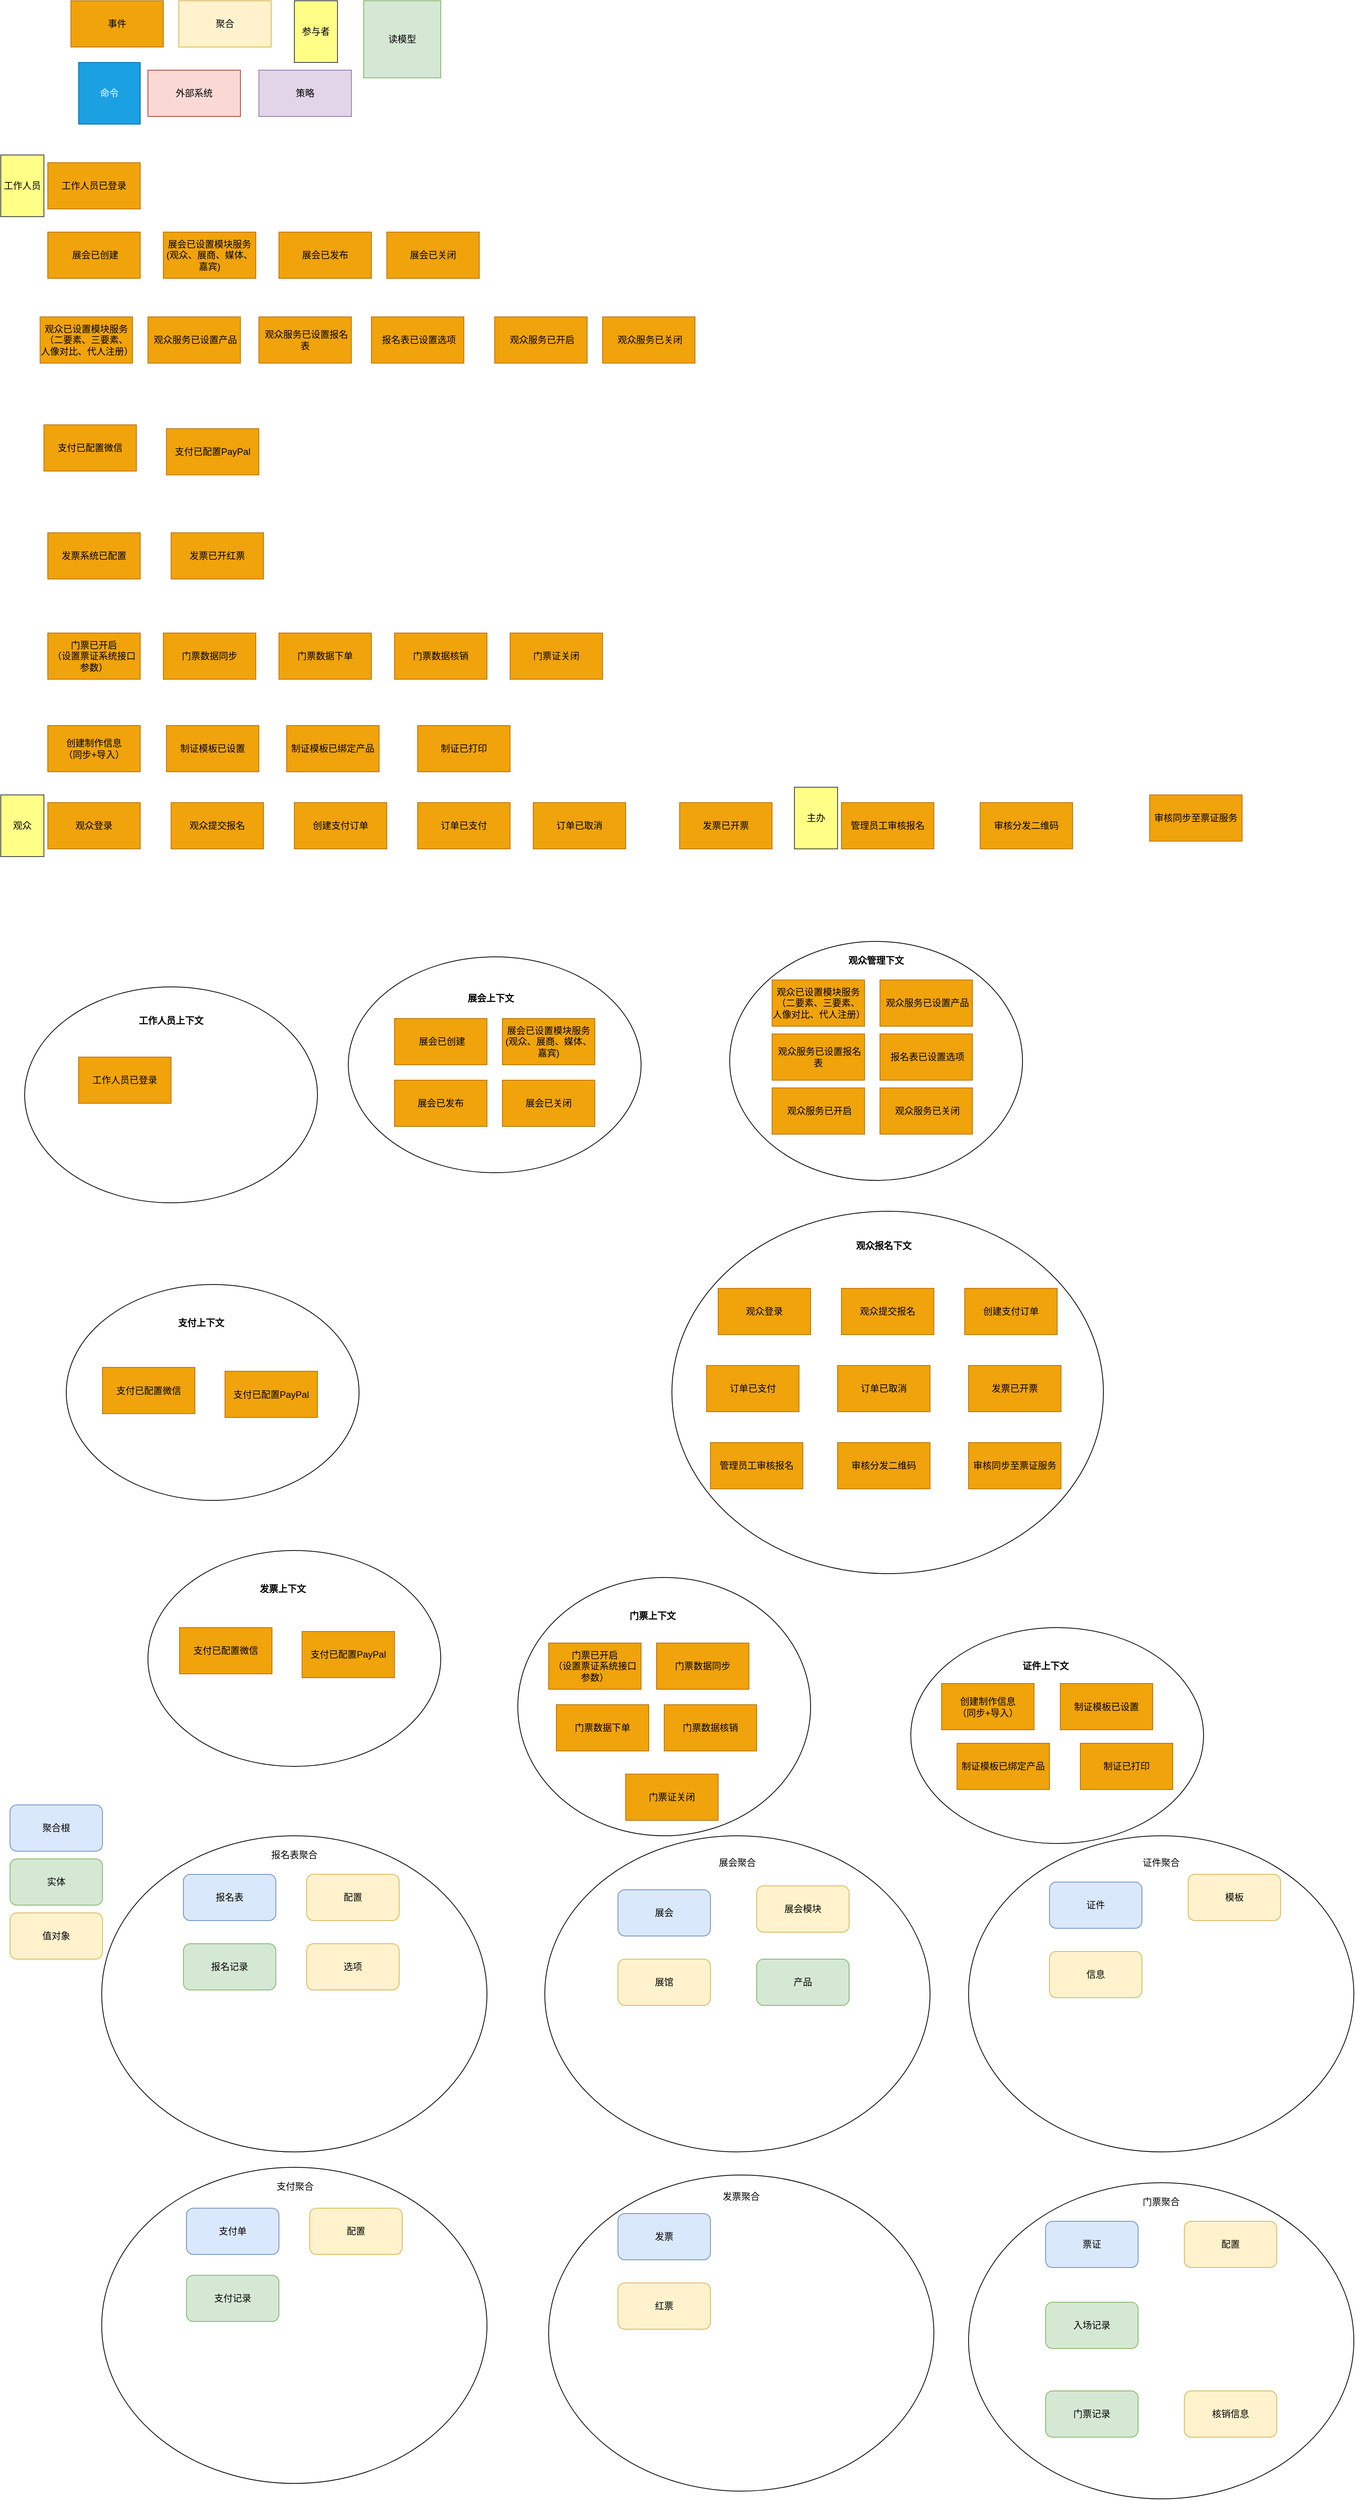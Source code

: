 <mxfile version="25.0.3">
  <diagram name="第 1 页" id="Tm8wjcbFjeaA6EBHHuMP">
    <mxGraphModel dx="2219" dy="961" grid="1" gridSize="10" guides="1" tooltips="1" connect="1" arrows="1" fold="1" page="1" pageScale="1" pageWidth="827" pageHeight="1169" math="0" shadow="0">
      <root>
        <mxCell id="0" />
        <mxCell id="1" parent="0" />
        <mxCell id="0bBEa5JM60ahN9PU3Rlk-1" value="" style="group;movable=0;resizable=0;rotatable=0;deletable=0;editable=0;locked=1;connectable=0;" parent="1" vertex="1" connectable="0">
          <mxGeometry x="110" y="30" width="480" height="160" as="geometry" />
        </mxCell>
        <mxCell id="0bBEa5JM60ahN9PU3Rlk-2" value="事件" style="rounded=0;whiteSpace=wrap;html=1;fillColor=#f0a30a;strokeColor=#BD7000;fontColor=#000000;" parent="0bBEa5JM60ahN9PU3Rlk-1" vertex="1">
          <mxGeometry width="120" height="60" as="geometry" />
        </mxCell>
        <mxCell id="0bBEa5JM60ahN9PU3Rlk-3" value="聚合" style="rounded=0;whiteSpace=wrap;html=1;fillColor=#fff2cc;strokeColor=#d6b656;" parent="0bBEa5JM60ahN9PU3Rlk-1" vertex="1">
          <mxGeometry x="140" width="120" height="60" as="geometry" />
        </mxCell>
        <mxCell id="0bBEa5JM60ahN9PU3Rlk-4" value="命令" style="rounded=0;whiteSpace=wrap;html=1;fillColor=#1ba1e2;strokeColor=#006EAF;fontColor=#ffffff;" parent="0bBEa5JM60ahN9PU3Rlk-1" vertex="1">
          <mxGeometry x="10" y="80" width="80" height="80" as="geometry" />
        </mxCell>
        <mxCell id="0bBEa5JM60ahN9PU3Rlk-5" value="外部系统" style="rounded=0;whiteSpace=wrap;html=1;fillColor=#fad9d5;strokeColor=#ae4132;" parent="0bBEa5JM60ahN9PU3Rlk-1" vertex="1">
          <mxGeometry x="100" y="90" width="120" height="60" as="geometry" />
        </mxCell>
        <mxCell id="0bBEa5JM60ahN9PU3Rlk-6" value="参与者" style="rounded=0;whiteSpace=wrap;html=1;fillColor=#ffff88;strokeColor=#36393d;" parent="0bBEa5JM60ahN9PU3Rlk-1" vertex="1">
          <mxGeometry x="290" width="56" height="80" as="geometry" />
        </mxCell>
        <mxCell id="0bBEa5JM60ahN9PU3Rlk-7" value="策略" style="rounded=0;whiteSpace=wrap;html=1;fillColor=#e1d5e7;strokeColor=#9673a6;" parent="0bBEa5JM60ahN9PU3Rlk-1" vertex="1">
          <mxGeometry x="244" y="90" width="120" height="60" as="geometry" />
        </mxCell>
        <mxCell id="0bBEa5JM60ahN9PU3Rlk-8" value="读模型" style="rounded=0;whiteSpace=wrap;html=1;fillColor=#d5e8d4;strokeColor=#82b366;" parent="0bBEa5JM60ahN9PU3Rlk-1" vertex="1">
          <mxGeometry x="380" width="100" height="100" as="geometry" />
        </mxCell>
        <mxCell id="0bBEa5JM60ahN9PU3Rlk-9" value="&amp;nbsp;展会已创建" style="rounded=0;whiteSpace=wrap;html=1;fillColor=#f0a30a;strokeColor=#BD7000;fontColor=#000000;" parent="1" vertex="1">
          <mxGeometry x="80" y="330" width="120" height="60" as="geometry" />
        </mxCell>
        <mxCell id="0bBEa5JM60ahN9PU3Rlk-10" value="展会已设置模块服务&lt;div&gt;(观众、展商、媒体、嘉宾)&lt;/div&gt;" style="rounded=0;whiteSpace=wrap;html=1;fillColor=#f0a30a;strokeColor=#BD7000;fontColor=#000000;" parent="1" vertex="1">
          <mxGeometry x="230" y="330" width="120" height="60" as="geometry" />
        </mxCell>
        <mxCell id="0bBEa5JM60ahN9PU3Rlk-11" value="展会已发布" style="rounded=0;whiteSpace=wrap;html=1;fillColor=#f0a30a;strokeColor=#BD7000;fontColor=#000000;" parent="1" vertex="1">
          <mxGeometry x="380" y="330" width="120" height="60" as="geometry" />
        </mxCell>
        <mxCell id="0bBEa5JM60ahN9PU3Rlk-12" value="展会已关闭" style="rounded=0;whiteSpace=wrap;html=1;fillColor=#f0a30a;strokeColor=#BD7000;fontColor=#000000;" parent="1" vertex="1">
          <mxGeometry x="520" y="330" width="120" height="60" as="geometry" />
        </mxCell>
        <mxCell id="0bBEa5JM60ahN9PU3Rlk-13" value="&amp;nbsp;观众服务已设置产品" style="rounded=0;whiteSpace=wrap;html=1;fillColor=#f0a30a;strokeColor=#BD7000;fontColor=#000000;" parent="1" vertex="1">
          <mxGeometry x="210" y="440" width="120" height="60" as="geometry" />
        </mxCell>
        <mxCell id="0bBEa5JM60ahN9PU3Rlk-14" value="&amp;nbsp;观众服务已开启" style="rounded=0;whiteSpace=wrap;html=1;fillColor=#f0a30a;strokeColor=#BD7000;fontColor=#000000;" parent="1" vertex="1">
          <mxGeometry x="660" y="440" width="120" height="60" as="geometry" />
        </mxCell>
        <mxCell id="0bBEa5JM60ahN9PU3Rlk-16" value="&amp;nbsp;观众服务已设置报名表" style="rounded=0;whiteSpace=wrap;html=1;fillColor=#f0a30a;strokeColor=#BD7000;fontColor=#000000;" parent="1" vertex="1">
          <mxGeometry x="354" y="440" width="120" height="60" as="geometry" />
        </mxCell>
        <mxCell id="0bBEa5JM60ahN9PU3Rlk-17" value="&amp;nbsp;报名表已设置选项" style="rounded=0;whiteSpace=wrap;html=1;fillColor=#f0a30a;strokeColor=#BD7000;fontColor=#000000;" parent="1" vertex="1">
          <mxGeometry x="500" y="440" width="120" height="60" as="geometry" />
        </mxCell>
        <mxCell id="0bBEa5JM60ahN9PU3Rlk-18" value="观众提交报名" style="rounded=0;whiteSpace=wrap;html=1;fillColor=#f0a30a;strokeColor=#BD7000;fontColor=#000000;" parent="1" vertex="1">
          <mxGeometry x="240" y="1070" width="120" height="60" as="geometry" />
        </mxCell>
        <mxCell id="0bBEa5JM60ahN9PU3Rlk-19" value="管理员工审核报名" style="rounded=0;whiteSpace=wrap;html=1;fillColor=#f0a30a;strokeColor=#BD7000;fontColor=#000000;" parent="1" vertex="1">
          <mxGeometry x="1110" y="1070" width="120" height="60" as="geometry" />
        </mxCell>
        <mxCell id="0bBEa5JM60ahN9PU3Rlk-20" value="审核分发二维码" style="rounded=0;whiteSpace=wrap;html=1;fillColor=#f0a30a;strokeColor=#BD7000;fontColor=#000000;" parent="1" vertex="1">
          <mxGeometry x="1290" y="1070" width="120" height="60" as="geometry" />
        </mxCell>
        <mxCell id="0bBEa5JM60ahN9PU3Rlk-21" value="审核同步至票证服务" style="rounded=0;whiteSpace=wrap;html=1;fillColor=#f0a30a;strokeColor=#BD7000;fontColor=#000000;" parent="1" vertex="1">
          <mxGeometry x="1510" y="1060" width="120" height="60" as="geometry" />
        </mxCell>
        <mxCell id="0bBEa5JM60ahN9PU3Rlk-22" value="创建支付订单" style="rounded=0;whiteSpace=wrap;html=1;fillColor=#f0a30a;strokeColor=#BD7000;fontColor=#000000;" parent="1" vertex="1">
          <mxGeometry x="400" y="1070" width="120" height="60" as="geometry" />
        </mxCell>
        <mxCell id="0bBEa5JM60ahN9PU3Rlk-23" value="&amp;nbsp;观众服务已关闭" style="rounded=0;whiteSpace=wrap;html=1;fillColor=#f0a30a;strokeColor=#BD7000;fontColor=#000000;" parent="1" vertex="1">
          <mxGeometry x="800" y="440" width="120" height="60" as="geometry" />
        </mxCell>
        <mxCell id="0bBEa5JM60ahN9PU3Rlk-24" value="观众已设置模块服务&lt;div&gt;（二要素、三要素、人像对比、代人注册）&lt;/div&gt;" style="rounded=0;whiteSpace=wrap;html=1;fillColor=#f0a30a;strokeColor=#BD7000;fontColor=#000000;" parent="1" vertex="1">
          <mxGeometry x="70" y="440" width="120" height="60" as="geometry" />
        </mxCell>
        <mxCell id="0bBEa5JM60ahN9PU3Rlk-25" value="门票已开启&lt;div&gt;（设置票证系统接口参数）&lt;/div&gt;" style="rounded=0;whiteSpace=wrap;html=1;fillColor=#f0a30a;strokeColor=#BD7000;fontColor=#000000;" parent="1" vertex="1">
          <mxGeometry x="80" y="850" width="120" height="60" as="geometry" />
        </mxCell>
        <mxCell id="0bBEa5JM60ahN9PU3Rlk-26" value="支付已配置微信" style="rounded=0;whiteSpace=wrap;html=1;fillColor=#f0a30a;strokeColor=#BD7000;fontColor=#000000;" parent="1" vertex="1">
          <mxGeometry x="75" y="580" width="120" height="60" as="geometry" />
        </mxCell>
        <mxCell id="0bBEa5JM60ahN9PU3Rlk-27" value="支付已配置PayPal" style="rounded=0;whiteSpace=wrap;html=1;fillColor=#f0a30a;strokeColor=#BD7000;fontColor=#000000;" parent="1" vertex="1">
          <mxGeometry x="234" y="585" width="120" height="60" as="geometry" />
        </mxCell>
        <mxCell id="0bBEa5JM60ahN9PU3Rlk-28" value="门票数据同步" style="rounded=0;whiteSpace=wrap;html=1;fillColor=#f0a30a;strokeColor=#BD7000;fontColor=#000000;" parent="1" vertex="1">
          <mxGeometry x="230" y="850" width="120" height="60" as="geometry" />
        </mxCell>
        <mxCell id="0bBEa5JM60ahN9PU3Rlk-29" value="门票数据下单" style="rounded=0;whiteSpace=wrap;html=1;fillColor=#f0a30a;strokeColor=#BD7000;fontColor=#000000;" parent="1" vertex="1">
          <mxGeometry x="380" y="850" width="120" height="60" as="geometry" />
        </mxCell>
        <mxCell id="0bBEa5JM60ahN9PU3Rlk-30" value="门票数据核销" style="rounded=0;whiteSpace=wrap;html=1;fillColor=#f0a30a;strokeColor=#BD7000;fontColor=#000000;" parent="1" vertex="1">
          <mxGeometry x="530" y="850" width="120" height="60" as="geometry" />
        </mxCell>
        <mxCell id="0bBEa5JM60ahN9PU3Rlk-31" value="门票证关闭" style="rounded=0;whiteSpace=wrap;html=1;fillColor=#f0a30a;strokeColor=#BD7000;fontColor=#000000;" parent="1" vertex="1">
          <mxGeometry x="680" y="850" width="120" height="60" as="geometry" />
        </mxCell>
        <mxCell id="0bBEa5JM60ahN9PU3Rlk-32" value="订单已支付" style="rounded=0;whiteSpace=wrap;html=1;fillColor=#f0a30a;strokeColor=#BD7000;fontColor=#000000;" parent="1" vertex="1">
          <mxGeometry x="560" y="1070" width="120" height="60" as="geometry" />
        </mxCell>
        <mxCell id="0bBEa5JM60ahN9PU3Rlk-33" value="订单已取消" style="rounded=0;whiteSpace=wrap;html=1;fillColor=#f0a30a;strokeColor=#BD7000;fontColor=#000000;" parent="1" vertex="1">
          <mxGeometry x="710" y="1070" width="120" height="60" as="geometry" />
        </mxCell>
        <mxCell id="0bBEa5JM60ahN9PU3Rlk-35" value="制证模板已设置" style="rounded=0;whiteSpace=wrap;html=1;fillColor=#f0a30a;strokeColor=#BD7000;fontColor=#000000;" parent="1" vertex="1">
          <mxGeometry x="234" y="970" width="120" height="60" as="geometry" />
        </mxCell>
        <mxCell id="0bBEa5JM60ahN9PU3Rlk-36" value="制证模板已绑定产品" style="rounded=0;whiteSpace=wrap;html=1;fillColor=#f0a30a;strokeColor=#BD7000;fontColor=#000000;" parent="1" vertex="1">
          <mxGeometry x="390" y="970" width="120" height="60" as="geometry" />
        </mxCell>
        <mxCell id="0bBEa5JM60ahN9PU3Rlk-37" value="制证已打印" style="rounded=0;whiteSpace=wrap;html=1;fillColor=#f0a30a;strokeColor=#BD7000;fontColor=#000000;" parent="1" vertex="1">
          <mxGeometry x="560" y="970" width="120" height="60" as="geometry" />
        </mxCell>
        <mxCell id="0bBEa5JM60ahN9PU3Rlk-38" value="创建制作信息&lt;div&gt;（同步+导入）&lt;/div&gt;" style="rounded=0;whiteSpace=wrap;html=1;fillColor=#f0a30a;strokeColor=#BD7000;fontColor=#000000;" parent="1" vertex="1">
          <mxGeometry x="80" y="970" width="120" height="60" as="geometry" />
        </mxCell>
        <mxCell id="0bBEa5JM60ahN9PU3Rlk-41" value="发票系统已配置" style="rounded=0;whiteSpace=wrap;html=1;fillColor=#f0a30a;strokeColor=#BD7000;fontColor=#000000;" parent="1" vertex="1">
          <mxGeometry x="80" y="720" width="120" height="60" as="geometry" />
        </mxCell>
        <mxCell id="0bBEa5JM60ahN9PU3Rlk-43" value="发票已开票" style="rounded=0;whiteSpace=wrap;html=1;fillColor=#f0a30a;strokeColor=#BD7000;fontColor=#000000;" parent="1" vertex="1">
          <mxGeometry x="900" y="1070" width="120" height="60" as="geometry" />
        </mxCell>
        <mxCell id="0bBEa5JM60ahN9PU3Rlk-44" value="发票已开红票" style="rounded=0;whiteSpace=wrap;html=1;fillColor=#f0a30a;strokeColor=#BD7000;fontColor=#000000;" parent="1" vertex="1">
          <mxGeometry x="240" y="720" width="120" height="60" as="geometry" />
        </mxCell>
        <mxCell id="0bBEa5JM60ahN9PU3Rlk-45" value="工作人员已登录" style="rounded=0;whiteSpace=wrap;html=1;fillColor=#f0a30a;strokeColor=#BD7000;fontColor=#000000;" parent="1" vertex="1">
          <mxGeometry x="80" y="240" width="120" height="60" as="geometry" />
        </mxCell>
        <mxCell id="0bBEa5JM60ahN9PU3Rlk-47" value="" style="ellipse;whiteSpace=wrap;html=1;" parent="1" vertex="1">
          <mxGeometry x="50" y="1309" width="380" height="280" as="geometry" />
        </mxCell>
        <mxCell id="0bBEa5JM60ahN9PU3Rlk-49" value="工作人员上下文" style="text;html=1;align=center;verticalAlign=middle;whiteSpace=wrap;rounded=0;fontStyle=1" parent="1" vertex="1">
          <mxGeometry x="195" y="1338" width="90" height="30" as="geometry" />
        </mxCell>
        <mxCell id="0bBEa5JM60ahN9PU3Rlk-50" value="" style="ellipse;whiteSpace=wrap;html=1;" parent="1" vertex="1">
          <mxGeometry x="470" y="1270" width="380" height="280" as="geometry" />
        </mxCell>
        <mxCell id="0bBEa5JM60ahN9PU3Rlk-51" value="展会上下文" style="text;html=1;align=center;verticalAlign=middle;whiteSpace=wrap;rounded=0;fontStyle=1" parent="1" vertex="1">
          <mxGeometry x="610" y="1309" width="90" height="30" as="geometry" />
        </mxCell>
        <mxCell id="0bBEa5JM60ahN9PU3Rlk-52" value="&amp;nbsp;展会已创建" style="rounded=0;whiteSpace=wrap;html=1;fillColor=#f0a30a;strokeColor=#BD7000;fontColor=#000000;" parent="1" vertex="1">
          <mxGeometry x="530" y="1350" width="120" height="60" as="geometry" />
        </mxCell>
        <mxCell id="0bBEa5JM60ahN9PU3Rlk-53" value="展会已设置模块服务&lt;div&gt;(观众、展商、媒体、嘉宾)&lt;/div&gt;" style="rounded=0;whiteSpace=wrap;html=1;fillColor=#f0a30a;strokeColor=#BD7000;fontColor=#000000;" parent="1" vertex="1">
          <mxGeometry x="670" y="1350" width="120" height="60" as="geometry" />
        </mxCell>
        <mxCell id="0bBEa5JM60ahN9PU3Rlk-54" value="展会已发布" style="rounded=0;whiteSpace=wrap;html=1;fillColor=#f0a30a;strokeColor=#BD7000;fontColor=#000000;" parent="1" vertex="1">
          <mxGeometry x="530" y="1430" width="120" height="60" as="geometry" />
        </mxCell>
        <mxCell id="0bBEa5JM60ahN9PU3Rlk-55" value="展会已关闭" style="rounded=0;whiteSpace=wrap;html=1;fillColor=#f0a30a;strokeColor=#BD7000;fontColor=#000000;" parent="1" vertex="1">
          <mxGeometry x="670" y="1430" width="120" height="60" as="geometry" />
        </mxCell>
        <mxCell id="0bBEa5JM60ahN9PU3Rlk-56" value="" style="ellipse;whiteSpace=wrap;html=1;" parent="1" vertex="1">
          <mxGeometry x="965" y="1250" width="380" height="310" as="geometry" />
        </mxCell>
        <mxCell id="0bBEa5JM60ahN9PU3Rlk-57" value="观众管理下文" style="text;html=1;align=center;verticalAlign=middle;whiteSpace=wrap;rounded=0;fontStyle=1" parent="1" vertex="1">
          <mxGeometry x="1110" y="1260" width="90" height="30" as="geometry" />
        </mxCell>
        <mxCell id="yCPvtCTFaC7ZiINegcWP-1" value="观众登录" style="rounded=0;whiteSpace=wrap;html=1;fillColor=#f0a30a;strokeColor=#BD7000;fontColor=#000000;" parent="1" vertex="1">
          <mxGeometry x="80" y="1070" width="120" height="60" as="geometry" />
        </mxCell>
        <mxCell id="yCPvtCTFaC7ZiINegcWP-2" value="" style="ellipse;whiteSpace=wrap;html=1;" parent="1" vertex="1">
          <mxGeometry x="890" y="1600" width="560" height="470" as="geometry" />
        </mxCell>
        <mxCell id="yCPvtCTFaC7ZiINegcWP-3" value="观众报名下文" style="text;html=1;align=center;verticalAlign=middle;whiteSpace=wrap;rounded=0;fontStyle=1" parent="1" vertex="1">
          <mxGeometry x="1120" y="1630" width="90" height="30" as="geometry" />
        </mxCell>
        <mxCell id="yCPvtCTFaC7ZiINegcWP-4" value="&amp;nbsp;观众服务已设置产品" style="rounded=0;whiteSpace=wrap;html=1;fillColor=#f0a30a;strokeColor=#BD7000;fontColor=#000000;" parent="1" vertex="1">
          <mxGeometry x="1160" y="1300" width="120" height="60" as="geometry" />
        </mxCell>
        <mxCell id="yCPvtCTFaC7ZiINegcWP-5" value="&amp;nbsp;观众服务已开启" style="rounded=0;whiteSpace=wrap;html=1;fillColor=#f0a30a;strokeColor=#BD7000;fontColor=#000000;" parent="1" vertex="1">
          <mxGeometry x="1020" y="1440" width="120" height="60" as="geometry" />
        </mxCell>
        <mxCell id="yCPvtCTFaC7ZiINegcWP-6" value="&amp;nbsp;观众服务已设置报名表" style="rounded=0;whiteSpace=wrap;html=1;fillColor=#f0a30a;strokeColor=#BD7000;fontColor=#000000;" parent="1" vertex="1">
          <mxGeometry x="1020" y="1370" width="120" height="60" as="geometry" />
        </mxCell>
        <mxCell id="yCPvtCTFaC7ZiINegcWP-7" value="&amp;nbsp;报名表已设置选项" style="rounded=0;whiteSpace=wrap;html=1;fillColor=#f0a30a;strokeColor=#BD7000;fontColor=#000000;" parent="1" vertex="1">
          <mxGeometry x="1160" y="1370" width="120" height="60" as="geometry" />
        </mxCell>
        <mxCell id="yCPvtCTFaC7ZiINegcWP-8" value="&amp;nbsp;观众服务已关闭" style="rounded=0;whiteSpace=wrap;html=1;fillColor=#f0a30a;strokeColor=#BD7000;fontColor=#000000;" parent="1" vertex="1">
          <mxGeometry x="1160" y="1440" width="120" height="60" as="geometry" />
        </mxCell>
        <mxCell id="yCPvtCTFaC7ZiINegcWP-9" value="观众已设置模块服务&lt;div&gt;（二要素、三要素、人像对比、代人注册）&lt;/div&gt;" style="rounded=0;whiteSpace=wrap;html=1;fillColor=#f0a30a;strokeColor=#BD7000;fontColor=#000000;" parent="1" vertex="1">
          <mxGeometry x="1020" y="1300" width="120" height="60" as="geometry" />
        </mxCell>
        <mxCell id="yCPvtCTFaC7ZiINegcWP-11" value="观众提交报名" style="rounded=0;whiteSpace=wrap;html=1;fillColor=#f0a30a;strokeColor=#BD7000;fontColor=#000000;" parent="1" vertex="1">
          <mxGeometry x="1110" y="1700" width="120" height="60" as="geometry" />
        </mxCell>
        <mxCell id="yCPvtCTFaC7ZiINegcWP-12" value="管理员工审核报名" style="rounded=0;whiteSpace=wrap;html=1;fillColor=#f0a30a;strokeColor=#BD7000;fontColor=#000000;" parent="1" vertex="1">
          <mxGeometry x="940" y="1900" width="120" height="60" as="geometry" />
        </mxCell>
        <mxCell id="yCPvtCTFaC7ZiINegcWP-13" value="审核分发二维码" style="rounded=0;whiteSpace=wrap;html=1;fillColor=#f0a30a;strokeColor=#BD7000;fontColor=#000000;" parent="1" vertex="1">
          <mxGeometry x="1105" y="1900" width="120" height="60" as="geometry" />
        </mxCell>
        <mxCell id="yCPvtCTFaC7ZiINegcWP-14" value="审核同步至票证服务" style="rounded=0;whiteSpace=wrap;html=1;fillColor=#f0a30a;strokeColor=#BD7000;fontColor=#000000;" parent="1" vertex="1">
          <mxGeometry x="1275" y="1900" width="120" height="60" as="geometry" />
        </mxCell>
        <mxCell id="yCPvtCTFaC7ZiINegcWP-15" value="创建支付订单" style="rounded=0;whiteSpace=wrap;html=1;fillColor=#f0a30a;strokeColor=#BD7000;fontColor=#000000;" parent="1" vertex="1">
          <mxGeometry x="1270" y="1700" width="120" height="60" as="geometry" />
        </mxCell>
        <mxCell id="yCPvtCTFaC7ZiINegcWP-16" value="订单已支付" style="rounded=0;whiteSpace=wrap;html=1;fillColor=#f0a30a;strokeColor=#BD7000;fontColor=#000000;" parent="1" vertex="1">
          <mxGeometry x="935" y="1800" width="120" height="60" as="geometry" />
        </mxCell>
        <mxCell id="yCPvtCTFaC7ZiINegcWP-17" value="订单已取消" style="rounded=0;whiteSpace=wrap;html=1;fillColor=#f0a30a;strokeColor=#BD7000;fontColor=#000000;" parent="1" vertex="1">
          <mxGeometry x="1105" y="1800" width="120" height="60" as="geometry" />
        </mxCell>
        <mxCell id="yCPvtCTFaC7ZiINegcWP-18" value="发票已开票" style="rounded=0;whiteSpace=wrap;html=1;fillColor=#f0a30a;strokeColor=#BD7000;fontColor=#000000;" parent="1" vertex="1">
          <mxGeometry x="1275" y="1800" width="120" height="60" as="geometry" />
        </mxCell>
        <mxCell id="yCPvtCTFaC7ZiINegcWP-19" value="观众登录" style="rounded=0;whiteSpace=wrap;html=1;fillColor=#f0a30a;strokeColor=#BD7000;fontColor=#000000;" parent="1" vertex="1">
          <mxGeometry x="950" y="1700" width="120" height="60" as="geometry" />
        </mxCell>
        <mxCell id="yCPvtCTFaC7ZiINegcWP-21" value="工作人员已登录" style="rounded=0;whiteSpace=wrap;html=1;fillColor=#f0a30a;strokeColor=#BD7000;fontColor=#000000;" parent="1" vertex="1">
          <mxGeometry x="120" y="1400" width="120" height="60" as="geometry" />
        </mxCell>
        <mxCell id="yCPvtCTFaC7ZiINegcWP-22" value="" style="ellipse;whiteSpace=wrap;html=1;" parent="1" vertex="1">
          <mxGeometry x="104" y="1695" width="380" height="280" as="geometry" />
        </mxCell>
        <mxCell id="yCPvtCTFaC7ZiINegcWP-23" value="支付上下文" style="text;html=1;align=center;verticalAlign=middle;whiteSpace=wrap;rounded=0;fontStyle=1" parent="1" vertex="1">
          <mxGeometry x="234" y="1730" width="90" height="30" as="geometry" />
        </mxCell>
        <mxCell id="yCPvtCTFaC7ZiINegcWP-24" value="" style="ellipse;whiteSpace=wrap;html=1;" parent="1" vertex="1">
          <mxGeometry x="210" y="2040" width="380" height="280" as="geometry" />
        </mxCell>
        <mxCell id="yCPvtCTFaC7ZiINegcWP-25" value="发票上下文" style="text;html=1;align=center;verticalAlign=middle;whiteSpace=wrap;rounded=0;fontStyle=1" parent="1" vertex="1">
          <mxGeometry x="340" y="2075" width="90" height="30" as="geometry" />
        </mxCell>
        <mxCell id="yCPvtCTFaC7ZiINegcWP-26" value="" style="ellipse;whiteSpace=wrap;html=1;" parent="1" vertex="1">
          <mxGeometry x="690" y="2075" width="380" height="335" as="geometry" />
        </mxCell>
        <mxCell id="yCPvtCTFaC7ZiINegcWP-27" value="门票上下文" style="text;html=1;align=center;verticalAlign=middle;whiteSpace=wrap;rounded=0;fontStyle=1" parent="1" vertex="1">
          <mxGeometry x="820" y="2110" width="90" height="30" as="geometry" />
        </mxCell>
        <mxCell id="yCPvtCTFaC7ZiINegcWP-28" value="" style="ellipse;whiteSpace=wrap;html=1;" parent="1" vertex="1">
          <mxGeometry x="1200" y="2140" width="380" height="280" as="geometry" />
        </mxCell>
        <mxCell id="yCPvtCTFaC7ZiINegcWP-29" value="证件上下文" style="text;html=1;align=center;verticalAlign=middle;whiteSpace=wrap;rounded=0;fontStyle=1" parent="1" vertex="1">
          <mxGeometry x="1330" y="2175" width="90" height="30" as="geometry" />
        </mxCell>
        <mxCell id="yCPvtCTFaC7ZiINegcWP-30" value="支付已配置微信" style="rounded=0;whiteSpace=wrap;html=1;fillColor=#f0a30a;strokeColor=#BD7000;fontColor=#000000;" parent="1" vertex="1">
          <mxGeometry x="151" y="1802.5" width="120" height="60" as="geometry" />
        </mxCell>
        <mxCell id="yCPvtCTFaC7ZiINegcWP-31" value="支付已配置PayPal" style="rounded=0;whiteSpace=wrap;html=1;fillColor=#f0a30a;strokeColor=#BD7000;fontColor=#000000;" parent="1" vertex="1">
          <mxGeometry x="310" y="1807.5" width="120" height="60" as="geometry" />
        </mxCell>
        <mxCell id="yCPvtCTFaC7ZiINegcWP-32" value="支付已配置微信" style="rounded=0;whiteSpace=wrap;html=1;fillColor=#f0a30a;strokeColor=#BD7000;fontColor=#000000;" parent="1" vertex="1">
          <mxGeometry x="251" y="2140" width="120" height="60" as="geometry" />
        </mxCell>
        <mxCell id="yCPvtCTFaC7ZiINegcWP-33" value="支付已配置PayPal" style="rounded=0;whiteSpace=wrap;html=1;fillColor=#f0a30a;strokeColor=#BD7000;fontColor=#000000;" parent="1" vertex="1">
          <mxGeometry x="410" y="2145" width="120" height="60" as="geometry" />
        </mxCell>
        <mxCell id="yCPvtCTFaC7ZiINegcWP-39" value="门票已开启&lt;div&gt;（设置票证系统接口参数）&lt;/div&gt;" style="rounded=0;whiteSpace=wrap;html=1;fillColor=#f0a30a;strokeColor=#BD7000;fontColor=#000000;" parent="1" vertex="1">
          <mxGeometry x="730" y="2160" width="120" height="60" as="geometry" />
        </mxCell>
        <mxCell id="yCPvtCTFaC7ZiINegcWP-40" value="门票数据同步" style="rounded=0;whiteSpace=wrap;html=1;fillColor=#f0a30a;strokeColor=#BD7000;fontColor=#000000;" parent="1" vertex="1">
          <mxGeometry x="870" y="2160" width="120" height="60" as="geometry" />
        </mxCell>
        <mxCell id="yCPvtCTFaC7ZiINegcWP-41" value="门票数据下单" style="rounded=0;whiteSpace=wrap;html=1;fillColor=#f0a30a;strokeColor=#BD7000;fontColor=#000000;" parent="1" vertex="1">
          <mxGeometry x="740" y="2240" width="120" height="60" as="geometry" />
        </mxCell>
        <mxCell id="yCPvtCTFaC7ZiINegcWP-42" value="门票数据核销" style="rounded=0;whiteSpace=wrap;html=1;fillColor=#f0a30a;strokeColor=#BD7000;fontColor=#000000;" parent="1" vertex="1">
          <mxGeometry x="880" y="2240" width="120" height="60" as="geometry" />
        </mxCell>
        <mxCell id="yCPvtCTFaC7ZiINegcWP-43" value="门票证关闭" style="rounded=0;whiteSpace=wrap;html=1;fillColor=#f0a30a;strokeColor=#BD7000;fontColor=#000000;" parent="1" vertex="1">
          <mxGeometry x="830" y="2330" width="120" height="60" as="geometry" />
        </mxCell>
        <mxCell id="yCPvtCTFaC7ZiINegcWP-44" value="制证模板已设置" style="rounded=0;whiteSpace=wrap;html=1;fillColor=#f0a30a;strokeColor=#BD7000;fontColor=#000000;" parent="1" vertex="1">
          <mxGeometry x="1394" y="2212.5" width="120" height="60" as="geometry" />
        </mxCell>
        <mxCell id="yCPvtCTFaC7ZiINegcWP-45" value="制证模板已绑定产品" style="rounded=0;whiteSpace=wrap;html=1;fillColor=#f0a30a;strokeColor=#BD7000;fontColor=#000000;" parent="1" vertex="1">
          <mxGeometry x="1260" y="2290" width="120" height="60" as="geometry" />
        </mxCell>
        <mxCell id="yCPvtCTFaC7ZiINegcWP-46" value="制证已打印" style="rounded=0;whiteSpace=wrap;html=1;fillColor=#f0a30a;strokeColor=#BD7000;fontColor=#000000;" parent="1" vertex="1">
          <mxGeometry x="1420" y="2290" width="120" height="60" as="geometry" />
        </mxCell>
        <mxCell id="yCPvtCTFaC7ZiINegcWP-47" value="创建制作信息&lt;div&gt;（同步+导入）&lt;/div&gt;" style="rounded=0;whiteSpace=wrap;html=1;fillColor=#f0a30a;strokeColor=#BD7000;fontColor=#000000;" parent="1" vertex="1">
          <mxGeometry x="1240" y="2212.5" width="120" height="60" as="geometry" />
        </mxCell>
        <mxCell id="yCPvtCTFaC7ZiINegcWP-50" value="工作人员" style="rounded=0;whiteSpace=wrap;html=1;fillColor=#ffff88;strokeColor=#36393d;" parent="1" vertex="1">
          <mxGeometry x="19" y="230" width="56" height="80" as="geometry" />
        </mxCell>
        <mxCell id="yCPvtCTFaC7ZiINegcWP-51" value="观众" style="rounded=0;whiteSpace=wrap;html=1;fillColor=#ffff88;strokeColor=#36393d;" parent="1" vertex="1">
          <mxGeometry x="19" y="1060" width="56" height="80" as="geometry" />
        </mxCell>
        <mxCell id="yCPvtCTFaC7ZiINegcWP-52" value="主办" style="rounded=0;whiteSpace=wrap;html=1;fillColor=#ffff88;strokeColor=#36393d;" parent="1" vertex="1">
          <mxGeometry x="1049" y="1050" width="56" height="80" as="geometry" />
        </mxCell>
        <mxCell id="IEqorBiS-4foRCWvrBBV-4" value="" style="group" vertex="1" connectable="0" parent="1">
          <mxGeometry x="150" y="2410" width="500" height="410" as="geometry" />
        </mxCell>
        <mxCell id="IEqorBiS-4foRCWvrBBV-1" value="" style="ellipse;whiteSpace=wrap;html=1;" vertex="1" parent="IEqorBiS-4foRCWvrBBV-4">
          <mxGeometry width="500" height="410" as="geometry" />
        </mxCell>
        <mxCell id="IEqorBiS-4foRCWvrBBV-2" value="报名表聚合" style="text;html=1;align=center;verticalAlign=middle;whiteSpace=wrap;rounded=0;" vertex="1" parent="IEqorBiS-4foRCWvrBBV-4">
          <mxGeometry x="190" y="10" width="120" height="30" as="geometry" />
        </mxCell>
        <mxCell id="IEqorBiS-4foRCWvrBBV-6" value="报名表" style="rounded=1;whiteSpace=wrap;html=1;fillColor=#dae8fc;strokeColor=#6c8ebf;" vertex="1" parent="IEqorBiS-4foRCWvrBBV-4">
          <mxGeometry x="106" y="50" width="120" height="60" as="geometry" />
        </mxCell>
        <mxCell id="IEqorBiS-4foRCWvrBBV-12" value="报名记录" style="rounded=1;whiteSpace=wrap;html=1;fillColor=#d5e8d4;strokeColor=#82b366;" vertex="1" parent="IEqorBiS-4foRCWvrBBV-4">
          <mxGeometry x="106" y="140" width="120" height="60" as="geometry" />
        </mxCell>
        <mxCell id="IEqorBiS-4foRCWvrBBV-32" value="选项" style="rounded=1;whiteSpace=wrap;html=1;fillColor=#fff2cc;strokeColor=#d6b656;" vertex="1" parent="IEqorBiS-4foRCWvrBBV-4">
          <mxGeometry x="266" y="140" width="120" height="60" as="geometry" />
        </mxCell>
        <mxCell id="IEqorBiS-4foRCWvrBBV-33" value="配置" style="rounded=1;whiteSpace=wrap;html=1;fillColor=#fff2cc;strokeColor=#d6b656;" vertex="1" parent="IEqorBiS-4foRCWvrBBV-4">
          <mxGeometry x="266" y="50" width="120" height="60" as="geometry" />
        </mxCell>
        <mxCell id="IEqorBiS-4foRCWvrBBV-8" value="值对象" style="rounded=1;whiteSpace=wrap;html=1;fillColor=#fff2cc;strokeColor=#d6b656;" vertex="1" parent="1">
          <mxGeometry x="31" y="2510" width="120" height="60" as="geometry" />
        </mxCell>
        <mxCell id="IEqorBiS-4foRCWvrBBV-9" value="聚合根" style="rounded=1;whiteSpace=wrap;html=1;fillColor=#dae8fc;strokeColor=#6c8ebf;" vertex="1" parent="1">
          <mxGeometry x="31" y="2370" width="120" height="60" as="geometry" />
        </mxCell>
        <mxCell id="IEqorBiS-4foRCWvrBBV-10" value="实体" style="rounded=1;whiteSpace=wrap;html=1;fillColor=#d5e8d4;strokeColor=#82b366;" vertex="1" parent="1">
          <mxGeometry x="31" y="2440" width="120" height="60" as="geometry" />
        </mxCell>
        <mxCell id="IEqorBiS-4foRCWvrBBV-13" value="" style="ellipse;whiteSpace=wrap;html=1;" vertex="1" parent="1">
          <mxGeometry x="725" y="2410" width="500" height="410" as="geometry" />
        </mxCell>
        <mxCell id="IEqorBiS-4foRCWvrBBV-14" value="展会聚合" style="text;html=1;align=center;verticalAlign=middle;whiteSpace=wrap;rounded=0;" vertex="1" parent="1">
          <mxGeometry x="945" y="2430" width="60" height="30" as="geometry" />
        </mxCell>
        <mxCell id="IEqorBiS-4foRCWvrBBV-15" value="展会" style="rounded=1;whiteSpace=wrap;html=1;fillColor=#dae8fc;strokeColor=#6c8ebf;" vertex="1" parent="1">
          <mxGeometry x="820" y="2480" width="120" height="60" as="geometry" />
        </mxCell>
        <mxCell id="IEqorBiS-4foRCWvrBBV-16" value="展会模块" style="rounded=1;whiteSpace=wrap;html=1;fillColor=#fff2cc;strokeColor=#d6b656;" vertex="1" parent="1">
          <mxGeometry x="1000" y="2475" width="120" height="60" as="geometry" />
        </mxCell>
        <mxCell id="IEqorBiS-4foRCWvrBBV-17" value="展馆" style="rounded=1;whiteSpace=wrap;html=1;fillColor=#fff2cc;strokeColor=#d6b656;" vertex="1" parent="1">
          <mxGeometry x="820" y="2570" width="120" height="60" as="geometry" />
        </mxCell>
        <mxCell id="IEqorBiS-4foRCWvrBBV-19" value="产品" style="rounded=1;whiteSpace=wrap;html=1;fillColor=#d5e8d4;strokeColor=#82b366;" vertex="1" parent="1">
          <mxGeometry x="1000" y="2570" width="120" height="60" as="geometry" />
        </mxCell>
        <mxCell id="IEqorBiS-4foRCWvrBBV-34" value="" style="ellipse;whiteSpace=wrap;html=1;" vertex="1" parent="1">
          <mxGeometry x="150" y="2840" width="500" height="410" as="geometry" />
        </mxCell>
        <mxCell id="IEqorBiS-4foRCWvrBBV-35" value="支付聚合" style="text;html=1;align=center;verticalAlign=middle;whiteSpace=wrap;rounded=0;" vertex="1" parent="1">
          <mxGeometry x="371" y="2850" width="60" height="30" as="geometry" />
        </mxCell>
        <mxCell id="IEqorBiS-4foRCWvrBBV-36" value="支付单" style="rounded=1;whiteSpace=wrap;html=1;fillColor=#dae8fc;strokeColor=#6c8ebf;" vertex="1" parent="1">
          <mxGeometry x="260" y="2893" width="120" height="60" as="geometry" />
        </mxCell>
        <mxCell id="IEqorBiS-4foRCWvrBBV-38" value="配置" style="rounded=1;whiteSpace=wrap;html=1;fillColor=#fff2cc;strokeColor=#d6b656;" vertex="1" parent="1">
          <mxGeometry x="420" y="2893" width="120" height="60" as="geometry" />
        </mxCell>
        <mxCell id="IEqorBiS-4foRCWvrBBV-39" value="" style="ellipse;whiteSpace=wrap;html=1;" vertex="1" parent="1">
          <mxGeometry x="730" y="2850" width="500" height="410" as="geometry" />
        </mxCell>
        <mxCell id="IEqorBiS-4foRCWvrBBV-40" value="发票聚合" style="text;html=1;align=center;verticalAlign=middle;whiteSpace=wrap;rounded=0;" vertex="1" parent="1">
          <mxGeometry x="950" y="2863" width="60" height="30" as="geometry" />
        </mxCell>
        <mxCell id="IEqorBiS-4foRCWvrBBV-41" value="发票" style="rounded=1;whiteSpace=wrap;html=1;fillColor=#dae8fc;strokeColor=#6c8ebf;" vertex="1" parent="1">
          <mxGeometry x="820" y="2900" width="120" height="60" as="geometry" />
        </mxCell>
        <mxCell id="IEqorBiS-4foRCWvrBBV-42" value="红票" style="rounded=1;whiteSpace=wrap;html=1;fillColor=#fff2cc;strokeColor=#d6b656;" vertex="1" parent="1">
          <mxGeometry x="820" y="2990" width="120" height="60" as="geometry" />
        </mxCell>
        <mxCell id="IEqorBiS-4foRCWvrBBV-43" value="" style="ellipse;whiteSpace=wrap;html=1;" vertex="1" parent="1">
          <mxGeometry x="1275" y="2410" width="500" height="410" as="geometry" />
        </mxCell>
        <mxCell id="IEqorBiS-4foRCWvrBBV-44" value="证件聚合" style="text;html=1;align=center;verticalAlign=middle;whiteSpace=wrap;rounded=0;" vertex="1" parent="1">
          <mxGeometry x="1495" y="2430" width="60" height="30" as="geometry" />
        </mxCell>
        <mxCell id="IEqorBiS-4foRCWvrBBV-45" value="证件" style="rounded=1;whiteSpace=wrap;html=1;fillColor=#dae8fc;strokeColor=#6c8ebf;" vertex="1" parent="1">
          <mxGeometry x="1380" y="2470" width="120" height="60" as="geometry" />
        </mxCell>
        <mxCell id="IEqorBiS-4foRCWvrBBV-48" value="模板" style="rounded=1;whiteSpace=wrap;html=1;fillColor=#fff2cc;strokeColor=#d6b656;" vertex="1" parent="1">
          <mxGeometry x="1560" y="2460" width="120" height="60" as="geometry" />
        </mxCell>
        <mxCell id="IEqorBiS-4foRCWvrBBV-49" value="信息" style="rounded=1;whiteSpace=wrap;html=1;fillColor=#fff2cc;strokeColor=#d6b656;" vertex="1" parent="1">
          <mxGeometry x="1380" y="2560" width="120" height="60" as="geometry" />
        </mxCell>
        <mxCell id="IEqorBiS-4foRCWvrBBV-53" value="支付记录" style="rounded=1;whiteSpace=wrap;html=1;fillColor=#d5e8d4;strokeColor=#82b366;" vertex="1" parent="1">
          <mxGeometry x="260" y="2980" width="120" height="60" as="geometry" />
        </mxCell>
        <mxCell id="IEqorBiS-4foRCWvrBBV-54" value="" style="ellipse;whiteSpace=wrap;html=1;" vertex="1" parent="1">
          <mxGeometry x="1275" y="2860" width="500" height="410" as="geometry" />
        </mxCell>
        <mxCell id="IEqorBiS-4foRCWvrBBV-55" value="门票聚合" style="text;html=1;align=center;verticalAlign=middle;whiteSpace=wrap;rounded=0;" vertex="1" parent="1">
          <mxGeometry x="1495" y="2870" width="60" height="30" as="geometry" />
        </mxCell>
        <mxCell id="IEqorBiS-4foRCWvrBBV-56" value="票证" style="rounded=1;whiteSpace=wrap;html=1;fillColor=#dae8fc;strokeColor=#6c8ebf;" vertex="1" parent="1">
          <mxGeometry x="1375" y="2910" width="120" height="60" as="geometry" />
        </mxCell>
        <mxCell id="IEqorBiS-4foRCWvrBBV-59" value="入场记录" style="rounded=1;whiteSpace=wrap;html=1;fillColor=#d5e8d4;strokeColor=#82b366;" vertex="1" parent="1">
          <mxGeometry x="1375" y="3015" width="120" height="60" as="geometry" />
        </mxCell>
        <mxCell id="IEqorBiS-4foRCWvrBBV-60" value="配置" style="rounded=1;whiteSpace=wrap;html=1;fillColor=#fff2cc;strokeColor=#d6b656;" vertex="1" parent="1">
          <mxGeometry x="1555" y="2910" width="120" height="60" as="geometry" />
        </mxCell>
        <mxCell id="IEqorBiS-4foRCWvrBBV-61" value="核销信息" style="rounded=1;whiteSpace=wrap;html=1;fillColor=#fff2cc;strokeColor=#d6b656;" vertex="1" parent="1">
          <mxGeometry x="1555" y="3130" width="120" height="60" as="geometry" />
        </mxCell>
        <mxCell id="IEqorBiS-4foRCWvrBBV-62" value="门票记录" style="rounded=1;whiteSpace=wrap;html=1;fillColor=#d5e8d4;strokeColor=#82b366;" vertex="1" parent="1">
          <mxGeometry x="1375" y="3130" width="120" height="60" as="geometry" />
        </mxCell>
      </root>
    </mxGraphModel>
  </diagram>
</mxfile>
